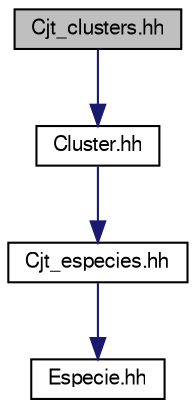 digraph "Cjt_clusters.hh"
{
 // LATEX_PDF_SIZE
  edge [fontname="FreeSans",fontsize="10",labelfontname="FreeSans",labelfontsize="10"];
  node [fontname="FreeSans",fontsize="10",shape=record];
  Node1 [label="Cjt_clusters.hh",height=0.2,width=0.4,color="black", fillcolor="grey75", style="filled", fontcolor="black",tooltip="Especificació de la classe Cjt_clusters"];
  Node1 -> Node2 [color="midnightblue",fontsize="10",style="solid",fontname="FreeSans"];
  Node2 [label="Cluster.hh",height=0.2,width=0.4,color="black", fillcolor="white", style="filled",URL="$_cluster_8hh.html",tooltip="Especificació de la classe Cluster"];
  Node2 -> Node3 [color="midnightblue",fontsize="10",style="solid",fontname="FreeSans"];
  Node3 [label="Cjt_especies.hh",height=0.2,width=0.4,color="black", fillcolor="white", style="filled",URL="$_cjt__especies_8hh.html",tooltip="Especificació de la classe Cjt_especies"];
  Node3 -> Node4 [color="midnightblue",fontsize="10",style="solid",fontname="FreeSans"];
  Node4 [label="Especie.hh",height=0.2,width=0.4,color="black", fillcolor="white", style="filled",URL="$_especie_8hh.html",tooltip="Especificació de la classe Especie"];
}
